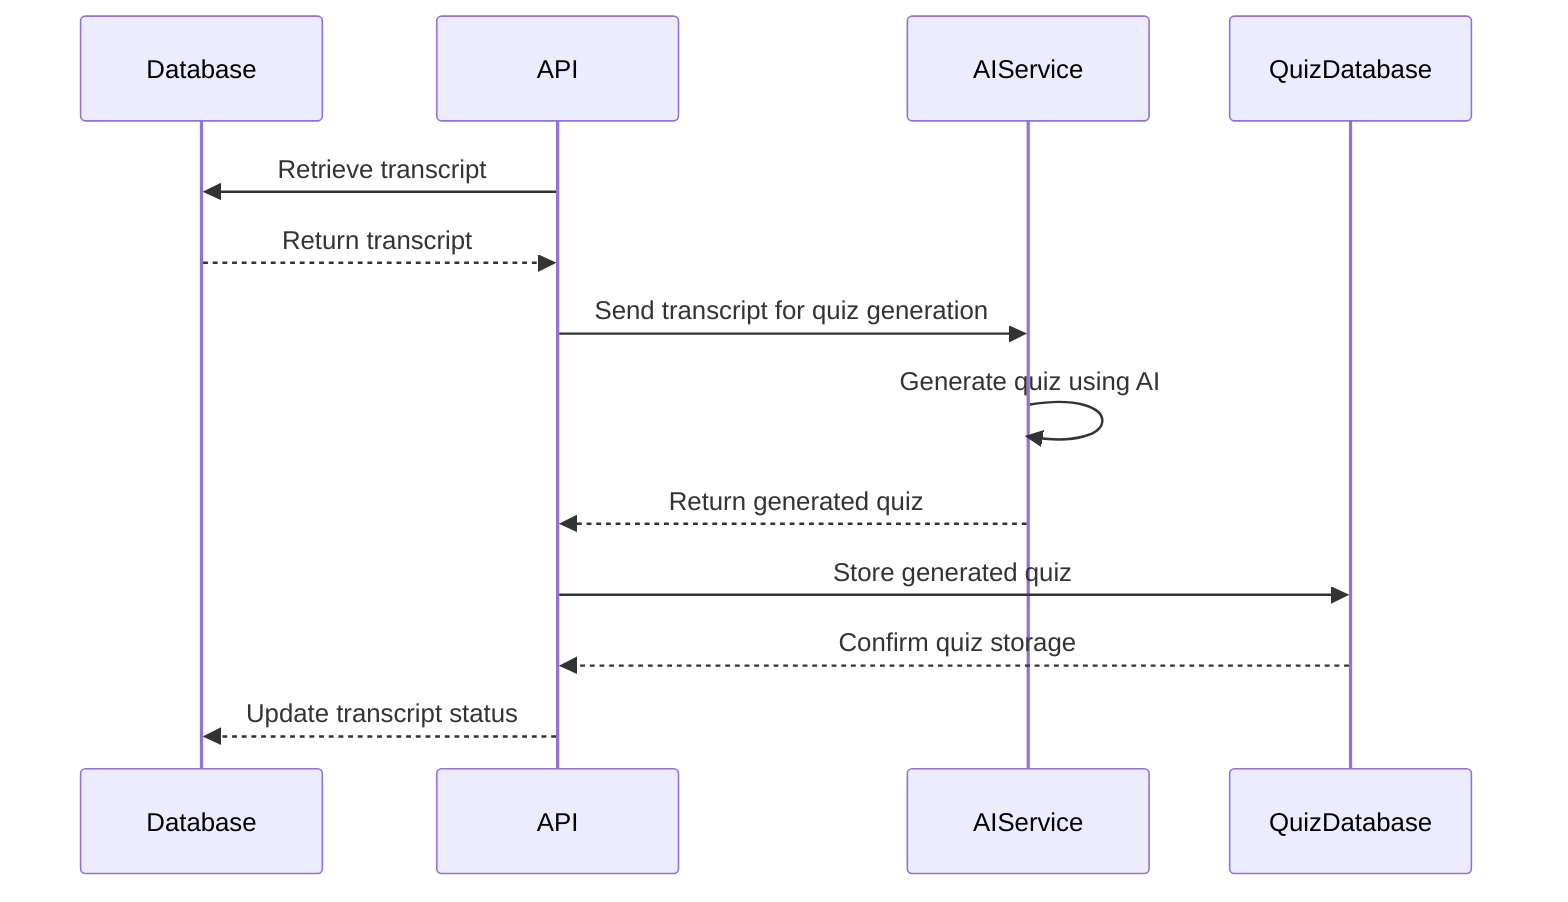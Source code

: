 sequenceDiagram
    participant Database
    participant API
    participant AIService
    participant QuizDatabase

    API->>Database: Retrieve transcript
    Database-->>API: Return transcript
    API->>AIService: Send transcript for quiz generation
    AIService->>AIService: Generate quiz using AI
    AIService-->>API: Return generated quiz
    API->>QuizDatabase: Store generated quiz
    QuizDatabase-->>API: Confirm quiz storage
    API-->>Database: Update transcript status